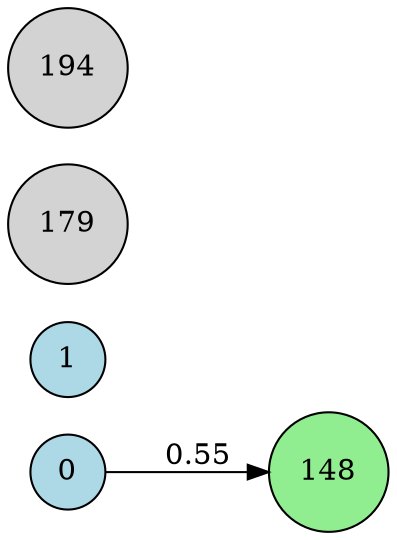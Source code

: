 digraph neat {
  rankdir=LR;
  node [shape=circle];
  node0 [label="0", style=filled, fillcolor=lightblue];
  node1 [label="1", style=filled, fillcolor=lightblue];
  node148 [label="148", style=filled, fillcolor=lightgreen];
  node179 [label="179", style=filled, fillcolor=lightgray];
  node194 [label="194", style=filled, fillcolor=lightgray];
  node0 -> node148 [label="0.55"];
}
